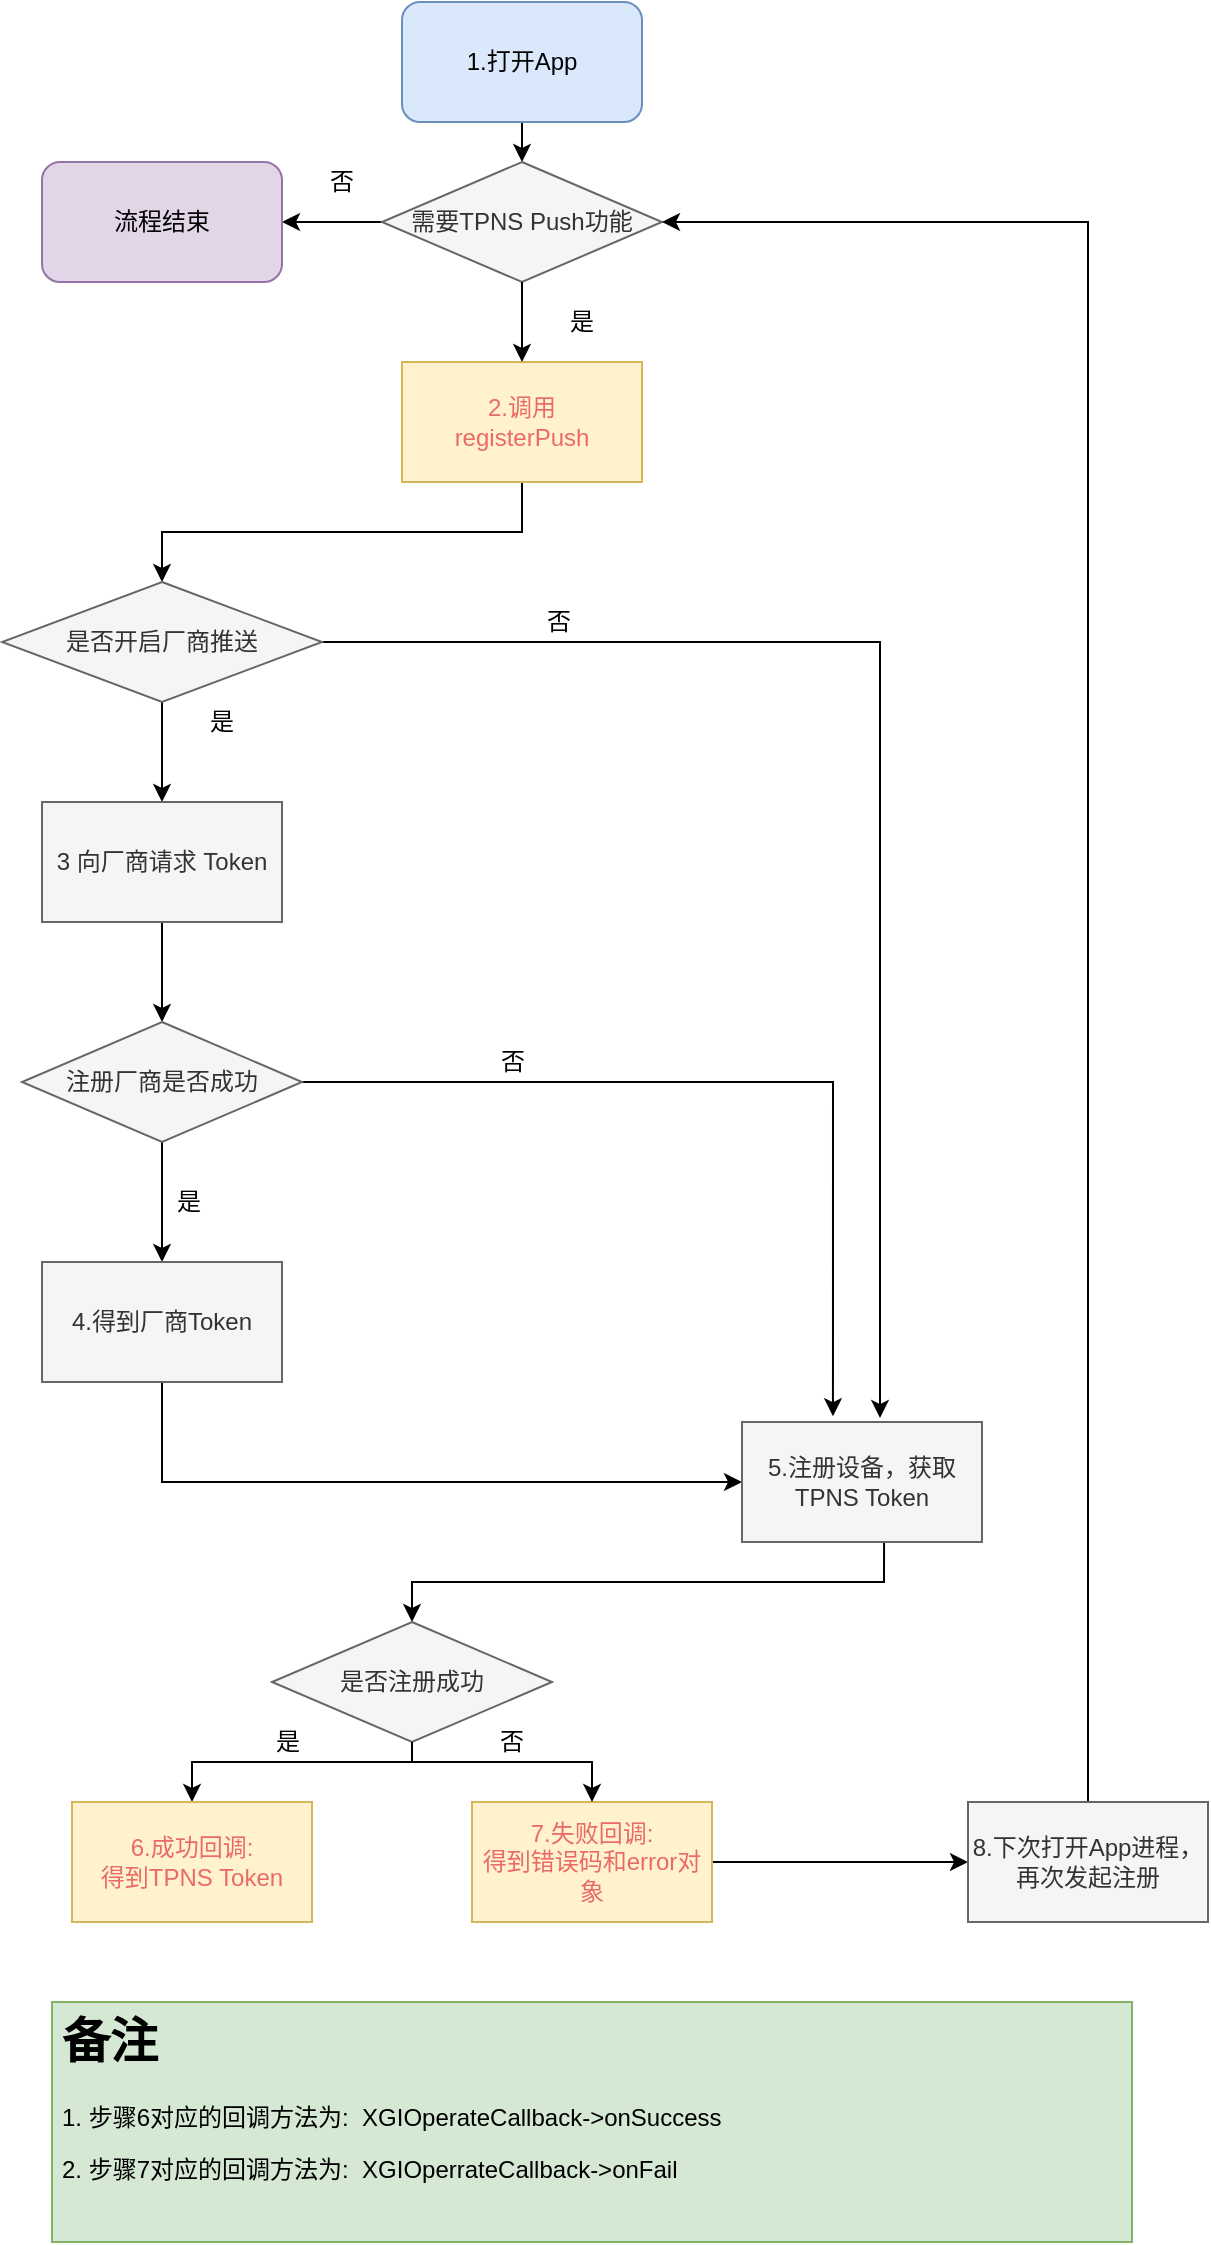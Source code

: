 <mxfile version="13.10.5" type="github">
  <diagram id="xvswfiu89Uuj2ZTIIfWC" name="Page-1">
    <mxGraphModel dx="1906" dy="1042" grid="0" gridSize="10" guides="1" tooltips="1" connect="1" arrows="1" fold="1" page="1" pageScale="1" pageWidth="827" pageHeight="1169" math="0" shadow="0">
      <root>
        <mxCell id="0" />
        <mxCell id="1" parent="0" />
        <mxCell id="1J-DVEQb-cp4k6qUop9Y-1" value="" style="endArrow=classic;html=1;exitX=0.5;exitY=1;exitDx=0;exitDy=0;entryX=0.5;entryY=0;entryDx=0;entryDy=0;" edge="1" parent="1" source="1J-DVEQb-cp4k6qUop9Y-2">
          <mxGeometry width="50" height="50" relative="1" as="geometry">
            <mxPoint x="391" y="85" as="sourcePoint" />
            <mxPoint x="391" y="105" as="targetPoint" />
          </mxGeometry>
        </mxCell>
        <mxCell id="1J-DVEQb-cp4k6qUop9Y-2" value="&lt;font face=&quot;helvetica&quot;&gt;1.打开App&lt;/font&gt;" style="rounded=1;whiteSpace=wrap;html=1;fillColor=#dae8fc;strokeColor=#6c8ebf;" vertex="1" parent="1">
          <mxGeometry x="331" y="25" width="120" height="60" as="geometry" />
        </mxCell>
        <mxCell id="1J-DVEQb-cp4k6qUop9Y-3" style="edgeStyle=orthogonalEdgeStyle;rounded=0;orthogonalLoop=1;jettySize=auto;html=1;exitX=0.5;exitY=1;exitDx=0;exitDy=0;entryX=0.5;entryY=0;entryDx=0;entryDy=0;" edge="1" parent="1" source="1J-DVEQb-cp4k6qUop9Y-4" target="1J-DVEQb-cp4k6qUop9Y-11">
          <mxGeometry relative="1" as="geometry" />
        </mxCell>
        <mxCell id="1J-DVEQb-cp4k6qUop9Y-4" value="&lt;font face=&quot;helvetica&quot;&gt;&lt;font color=&quot;#ea6b66&quot;&gt;2.调用&lt;br&gt;registerPush&lt;/font&gt;&lt;br&gt;&lt;/font&gt;" style="rounded=0;whiteSpace=wrap;html=1;fillColor=#fff2cc;strokeColor=#d6b656;" vertex="1" parent="1">
          <mxGeometry x="331" y="205" width="120" height="60" as="geometry" />
        </mxCell>
        <mxCell id="1J-DVEQb-cp4k6qUop9Y-5" value="是" style="text;html=1;strokeColor=none;fillColor=none;align=center;verticalAlign=middle;whiteSpace=wrap;rounded=0;" vertex="1" parent="1">
          <mxGeometry x="401" y="175" width="40" height="20" as="geometry" />
        </mxCell>
        <mxCell id="1J-DVEQb-cp4k6qUop9Y-6" style="edgeStyle=orthogonalEdgeStyle;rounded=0;orthogonalLoop=1;jettySize=auto;html=1;exitX=0;exitY=0.5;exitDx=0;exitDy=0;entryX=1;entryY=0.5;entryDx=0;entryDy=0;" edge="1" parent="1" source="1J-DVEQb-cp4k6qUop9Y-7" target="1J-DVEQb-cp4k6qUop9Y-23">
          <mxGeometry relative="1" as="geometry" />
        </mxCell>
        <mxCell id="1J-DVEQb-cp4k6qUop9Y-7" value="需要TPNS Push功能" style="rhombus;whiteSpace=wrap;html=1;fillColor=#f5f5f5;strokeColor=#666666;fontColor=#333333;" vertex="1" parent="1">
          <mxGeometry x="321" y="105" width="140" height="60" as="geometry" />
        </mxCell>
        <mxCell id="1J-DVEQb-cp4k6qUop9Y-8" value="" style="edgeStyle=orthogonalEdgeStyle;rounded=0;orthogonalLoop=1;jettySize=auto;html=1;exitX=0.5;exitY=1;exitDx=0;exitDy=0;" edge="1" parent="1" source="1J-DVEQb-cp4k6qUop9Y-7">
          <mxGeometry relative="1" as="geometry">
            <mxPoint x="401" y="275" as="sourcePoint" />
            <mxPoint x="391" y="205" as="targetPoint" />
          </mxGeometry>
        </mxCell>
        <mxCell id="1J-DVEQb-cp4k6qUop9Y-9" style="edgeStyle=orthogonalEdgeStyle;rounded=0;orthogonalLoop=1;jettySize=auto;html=1;entryX=0.5;entryY=0;entryDx=0;entryDy=0;" edge="1" parent="1" source="1J-DVEQb-cp4k6qUop9Y-11" target="1J-DVEQb-cp4k6qUop9Y-14">
          <mxGeometry relative="1" as="geometry">
            <mxPoint x="211" y="405" as="targetPoint" />
          </mxGeometry>
        </mxCell>
        <mxCell id="1J-DVEQb-cp4k6qUop9Y-10" style="edgeStyle=orthogonalEdgeStyle;rounded=0;orthogonalLoop=1;jettySize=auto;html=1;exitX=1;exitY=0.5;exitDx=0;exitDy=0;entryX=0.575;entryY=-0.033;entryDx=0;entryDy=0;entryPerimeter=0;" edge="1" parent="1" source="1J-DVEQb-cp4k6qUop9Y-11" target="1J-DVEQb-cp4k6qUop9Y-35">
          <mxGeometry relative="1" as="geometry" />
        </mxCell>
        <mxCell id="1J-DVEQb-cp4k6qUop9Y-11" value="是否开启厂商推送" style="rhombus;whiteSpace=wrap;html=1;fillColor=#f5f5f5;strokeColor=#666666;fontColor=#333333;" vertex="1" parent="1">
          <mxGeometry x="131" y="315" width="160" height="60" as="geometry" />
        </mxCell>
        <mxCell id="1J-DVEQb-cp4k6qUop9Y-12" value="是" style="text;html=1;strokeColor=none;fillColor=none;align=center;verticalAlign=middle;whiteSpace=wrap;rounded=0;" vertex="1" parent="1">
          <mxGeometry x="221" y="375" width="40" height="20" as="geometry" />
        </mxCell>
        <mxCell id="1J-DVEQb-cp4k6qUop9Y-13" style="edgeStyle=orthogonalEdgeStyle;rounded=0;orthogonalLoop=1;jettySize=auto;html=1;exitX=0.5;exitY=1;exitDx=0;exitDy=0;entryX=0.5;entryY=0;entryDx=0;entryDy=0;" edge="1" parent="1" source="1J-DVEQb-cp4k6qUop9Y-14" target="1J-DVEQb-cp4k6qUop9Y-30">
          <mxGeometry relative="1" as="geometry" />
        </mxCell>
        <mxCell id="1J-DVEQb-cp4k6qUop9Y-14" value="3 向厂商请求 Token" style="rounded=0;whiteSpace=wrap;html=1;fillColor=#f5f5f5;strokeColor=#666666;fontColor=#333333;" vertex="1" parent="1">
          <mxGeometry x="151" y="425" width="120" height="60" as="geometry" />
        </mxCell>
        <mxCell id="1J-DVEQb-cp4k6qUop9Y-15" style="edgeStyle=orthogonalEdgeStyle;rounded=0;orthogonalLoop=1;jettySize=auto;html=1;exitX=0.592;exitY=0.983;exitDx=0;exitDy=0;entryX=0.5;entryY=0;entryDx=0;entryDy=0;exitPerimeter=0;" edge="1" parent="1" source="1J-DVEQb-cp4k6qUop9Y-35" target="1J-DVEQb-cp4k6qUop9Y-17">
          <mxGeometry relative="1" as="geometry">
            <mxPoint x="492" y="795" as="sourcePoint" />
          </mxGeometry>
        </mxCell>
        <mxCell id="1J-DVEQb-cp4k6qUop9Y-16" style="edgeStyle=orthogonalEdgeStyle;rounded=0;orthogonalLoop=1;jettySize=auto;html=1;exitX=0.5;exitY=1;exitDx=0;exitDy=0;entryX=0.5;entryY=0;entryDx=0;entryDy=0;" edge="1" parent="1" source="1J-DVEQb-cp4k6qUop9Y-17" target="1J-DVEQb-cp4k6qUop9Y-18">
          <mxGeometry relative="1" as="geometry">
            <Array as="points">
              <mxPoint x="306" y="905" />
              <mxPoint x="186" y="905" />
            </Array>
          </mxGeometry>
        </mxCell>
        <mxCell id="1J-DVEQb-cp4k6qUop9Y-17" value="是否注册成功" style="rhombus;whiteSpace=wrap;html=1;fillColor=#f5f5f5;strokeColor=#666666;fontColor=#333333;" vertex="1" parent="1">
          <mxGeometry x="266" y="835" width="140" height="60" as="geometry" />
        </mxCell>
        <mxCell id="1J-DVEQb-cp4k6qUop9Y-18" value="&lt;font color=&quot;#ea6b66&quot;&gt;6.成功回调: &lt;br&gt;得到TPNS Token&lt;/font&gt;" style="rounded=0;whiteSpace=wrap;html=1;fillColor=#fff2cc;strokeColor=#d6b656;" vertex="1" parent="1">
          <mxGeometry x="166" y="925" width="120" height="60" as="geometry" />
        </mxCell>
        <mxCell id="1J-DVEQb-cp4k6qUop9Y-19" style="edgeStyle=orthogonalEdgeStyle;rounded=0;orthogonalLoop=1;jettySize=auto;html=1;exitX=1;exitY=0.5;exitDx=0;exitDy=0;entryX=0;entryY=0.5;entryDx=0;entryDy=0;" edge="1" parent="1" source="1J-DVEQb-cp4k6qUop9Y-20" target="1J-DVEQb-cp4k6qUop9Y-22">
          <mxGeometry relative="1" as="geometry" />
        </mxCell>
        <mxCell id="1J-DVEQb-cp4k6qUop9Y-20" value="&lt;font color=&quot;#ea6b66&quot;&gt;7.失败回调: &lt;br&gt;得到错误码和error对象&lt;/font&gt;" style="rounded=0;whiteSpace=wrap;html=1;fillColor=#fff2cc;strokeColor=#d6b656;" vertex="1" parent="1">
          <mxGeometry x="366" y="925" width="120" height="60" as="geometry" />
        </mxCell>
        <mxCell id="1J-DVEQb-cp4k6qUop9Y-21" style="edgeStyle=orthogonalEdgeStyle;rounded=0;orthogonalLoop=1;jettySize=auto;html=1;exitX=0.5;exitY=0;exitDx=0;exitDy=0;entryX=1;entryY=0.5;entryDx=0;entryDy=0;" edge="1" parent="1" source="1J-DVEQb-cp4k6qUop9Y-22" target="1J-DVEQb-cp4k6qUop9Y-7">
          <mxGeometry relative="1" as="geometry" />
        </mxCell>
        <mxCell id="1J-DVEQb-cp4k6qUop9Y-22" value="8.下次打开App进程，再次发起注册" style="rounded=0;whiteSpace=wrap;html=1;fillColor=#f5f5f5;strokeColor=#666666;fontColor=#333333;" vertex="1" parent="1">
          <mxGeometry x="614" y="925" width="120" height="60" as="geometry" />
        </mxCell>
        <mxCell id="1J-DVEQb-cp4k6qUop9Y-23" value="&lt;font face=&quot;helvetica&quot;&gt;流程结束&lt;br&gt;&lt;/font&gt;" style="rounded=1;whiteSpace=wrap;html=1;fillColor=#e1d5e7;strokeColor=#9673a6;" vertex="1" parent="1">
          <mxGeometry x="151" y="105" width="120" height="60" as="geometry" />
        </mxCell>
        <mxCell id="1J-DVEQb-cp4k6qUop9Y-24" value="否" style="text;html=1;strokeColor=none;fillColor=none;align=center;verticalAlign=middle;whiteSpace=wrap;rounded=0;" vertex="1" parent="1">
          <mxGeometry x="281" y="105" width="40" height="20" as="geometry" />
        </mxCell>
        <mxCell id="1J-DVEQb-cp4k6qUop9Y-25" value="是" style="text;html=1;strokeColor=none;fillColor=none;align=center;verticalAlign=middle;whiteSpace=wrap;rounded=0;" vertex="1" parent="1">
          <mxGeometry x="254" y="885" width="40" height="20" as="geometry" />
        </mxCell>
        <mxCell id="1J-DVEQb-cp4k6qUop9Y-26" style="edgeStyle=orthogonalEdgeStyle;rounded=0;orthogonalLoop=1;jettySize=auto;html=1;entryX=0.5;entryY=0;entryDx=0;entryDy=0;exitX=0.5;exitY=1;exitDx=0;exitDy=0;" edge="1" parent="1" source="1J-DVEQb-cp4k6qUop9Y-17" target="1J-DVEQb-cp4k6qUop9Y-20">
          <mxGeometry relative="1" as="geometry">
            <Array as="points">
              <mxPoint x="336" y="905" />
              <mxPoint x="426" y="905" />
            </Array>
          </mxGeometry>
        </mxCell>
        <mxCell id="1J-DVEQb-cp4k6qUop9Y-27" value="否" style="text;html=1;strokeColor=none;fillColor=none;align=center;verticalAlign=middle;whiteSpace=wrap;rounded=0;" vertex="1" parent="1">
          <mxGeometry x="366" y="885" width="40" height="20" as="geometry" />
        </mxCell>
        <mxCell id="1J-DVEQb-cp4k6qUop9Y-28" style="edgeStyle=orthogonalEdgeStyle;rounded=0;orthogonalLoop=1;jettySize=auto;html=1;exitX=0.5;exitY=1;exitDx=0;exitDy=0;" edge="1" parent="1" source="1J-DVEQb-cp4k6qUop9Y-30" target="1J-DVEQb-cp4k6qUop9Y-32">
          <mxGeometry relative="1" as="geometry" />
        </mxCell>
        <mxCell id="1J-DVEQb-cp4k6qUop9Y-29" style="edgeStyle=orthogonalEdgeStyle;rounded=0;orthogonalLoop=1;jettySize=auto;html=1;exitX=1;exitY=0.5;exitDx=0;exitDy=0;entryX=0.379;entryY=-0.048;entryDx=0;entryDy=0;entryPerimeter=0;" edge="1" parent="1" source="1J-DVEQb-cp4k6qUop9Y-30" target="1J-DVEQb-cp4k6qUop9Y-35">
          <mxGeometry relative="1" as="geometry">
            <mxPoint x="574" y="565.207" as="targetPoint" />
          </mxGeometry>
        </mxCell>
        <mxCell id="1J-DVEQb-cp4k6qUop9Y-30" value="注册厂商是否成功" style="rhombus;whiteSpace=wrap;html=1;fillColor=#f5f5f5;strokeColor=#666666;fontColor=#333333;" vertex="1" parent="1">
          <mxGeometry x="141" y="535" width="140" height="60" as="geometry" />
        </mxCell>
        <mxCell id="1J-DVEQb-cp4k6qUop9Y-31" style="edgeStyle=orthogonalEdgeStyle;rounded=0;orthogonalLoop=1;jettySize=auto;html=1;exitX=0.5;exitY=1;exitDx=0;exitDy=0;entryX=0;entryY=0.5;entryDx=0;entryDy=0;" edge="1" parent="1" source="1J-DVEQb-cp4k6qUop9Y-32" target="1J-DVEQb-cp4k6qUop9Y-35">
          <mxGeometry relative="1" as="geometry">
            <mxPoint x="291" y="825" as="targetPoint" />
            <Array as="points">
              <mxPoint x="211" y="765" />
            </Array>
          </mxGeometry>
        </mxCell>
        <mxCell id="1J-DVEQb-cp4k6qUop9Y-32" value="4.得到厂商Token" style="rounded=0;whiteSpace=wrap;html=1;fillColor=#f5f5f5;strokeColor=#666666;fontColor=#333333;" vertex="1" parent="1">
          <mxGeometry x="151" y="655" width="120" height="60" as="geometry" />
        </mxCell>
        <mxCell id="1J-DVEQb-cp4k6qUop9Y-33" value="否" style="text;html=1;align=center;verticalAlign=middle;resizable=0;points=[];autosize=1;" vertex="1" parent="1">
          <mxGeometry x="394" y="325" width="30" height="20" as="geometry" />
        </mxCell>
        <mxCell id="1J-DVEQb-cp4k6qUop9Y-34" value="是" style="text;html=1;align=center;verticalAlign=middle;resizable=0;points=[];autosize=1;" vertex="1" parent="1">
          <mxGeometry x="209" y="615" width="30" height="20" as="geometry" />
        </mxCell>
        <mxCell id="1J-DVEQb-cp4k6qUop9Y-35" value="5.注册设备，获取TPNS Token" style="rounded=0;whiteSpace=wrap;html=1;fillColor=#f5f5f5;strokeColor=#666666;fontColor=#333333;" vertex="1" parent="1">
          <mxGeometry x="501" y="735" width="120" height="60" as="geometry" />
        </mxCell>
        <mxCell id="1J-DVEQb-cp4k6qUop9Y-36" value="否" style="text;html=1;align=center;verticalAlign=middle;resizable=0;points=[];autosize=1;" vertex="1" parent="1">
          <mxGeometry x="371" y="545" width="30" height="20" as="geometry" />
        </mxCell>
        <mxCell id="1J-DVEQb-cp4k6qUop9Y-37" value="&lt;h1&gt;备注&lt;/h1&gt;&lt;p style=&quot;font-family: &amp;#34;helvetica&amp;#34;&quot;&gt;1. 步骤6对应的回调方法为:&amp;nbsp;&amp;nbsp;XGIOperateCallback-&amp;gt;onSuccess&lt;/p&gt;&lt;p style=&quot;font-family: &amp;#34;helvetica&amp;#34;&quot;&gt;2. 步骤7对应的回调方法为:&amp;nbsp; XGIOperrateCallback-&amp;gt;onFail&lt;/p&gt;&lt;p&gt;&lt;br&gt;&lt;/p&gt;" style="text;html=1;strokeColor=#82b366;fillColor=#d5e8d4;spacing=5;spacingTop=-20;whiteSpace=wrap;overflow=hidden;rounded=0;" vertex="1" parent="1">
          <mxGeometry x="156" y="1025" width="540" height="120" as="geometry" />
        </mxCell>
      </root>
    </mxGraphModel>
  </diagram>
</mxfile>
